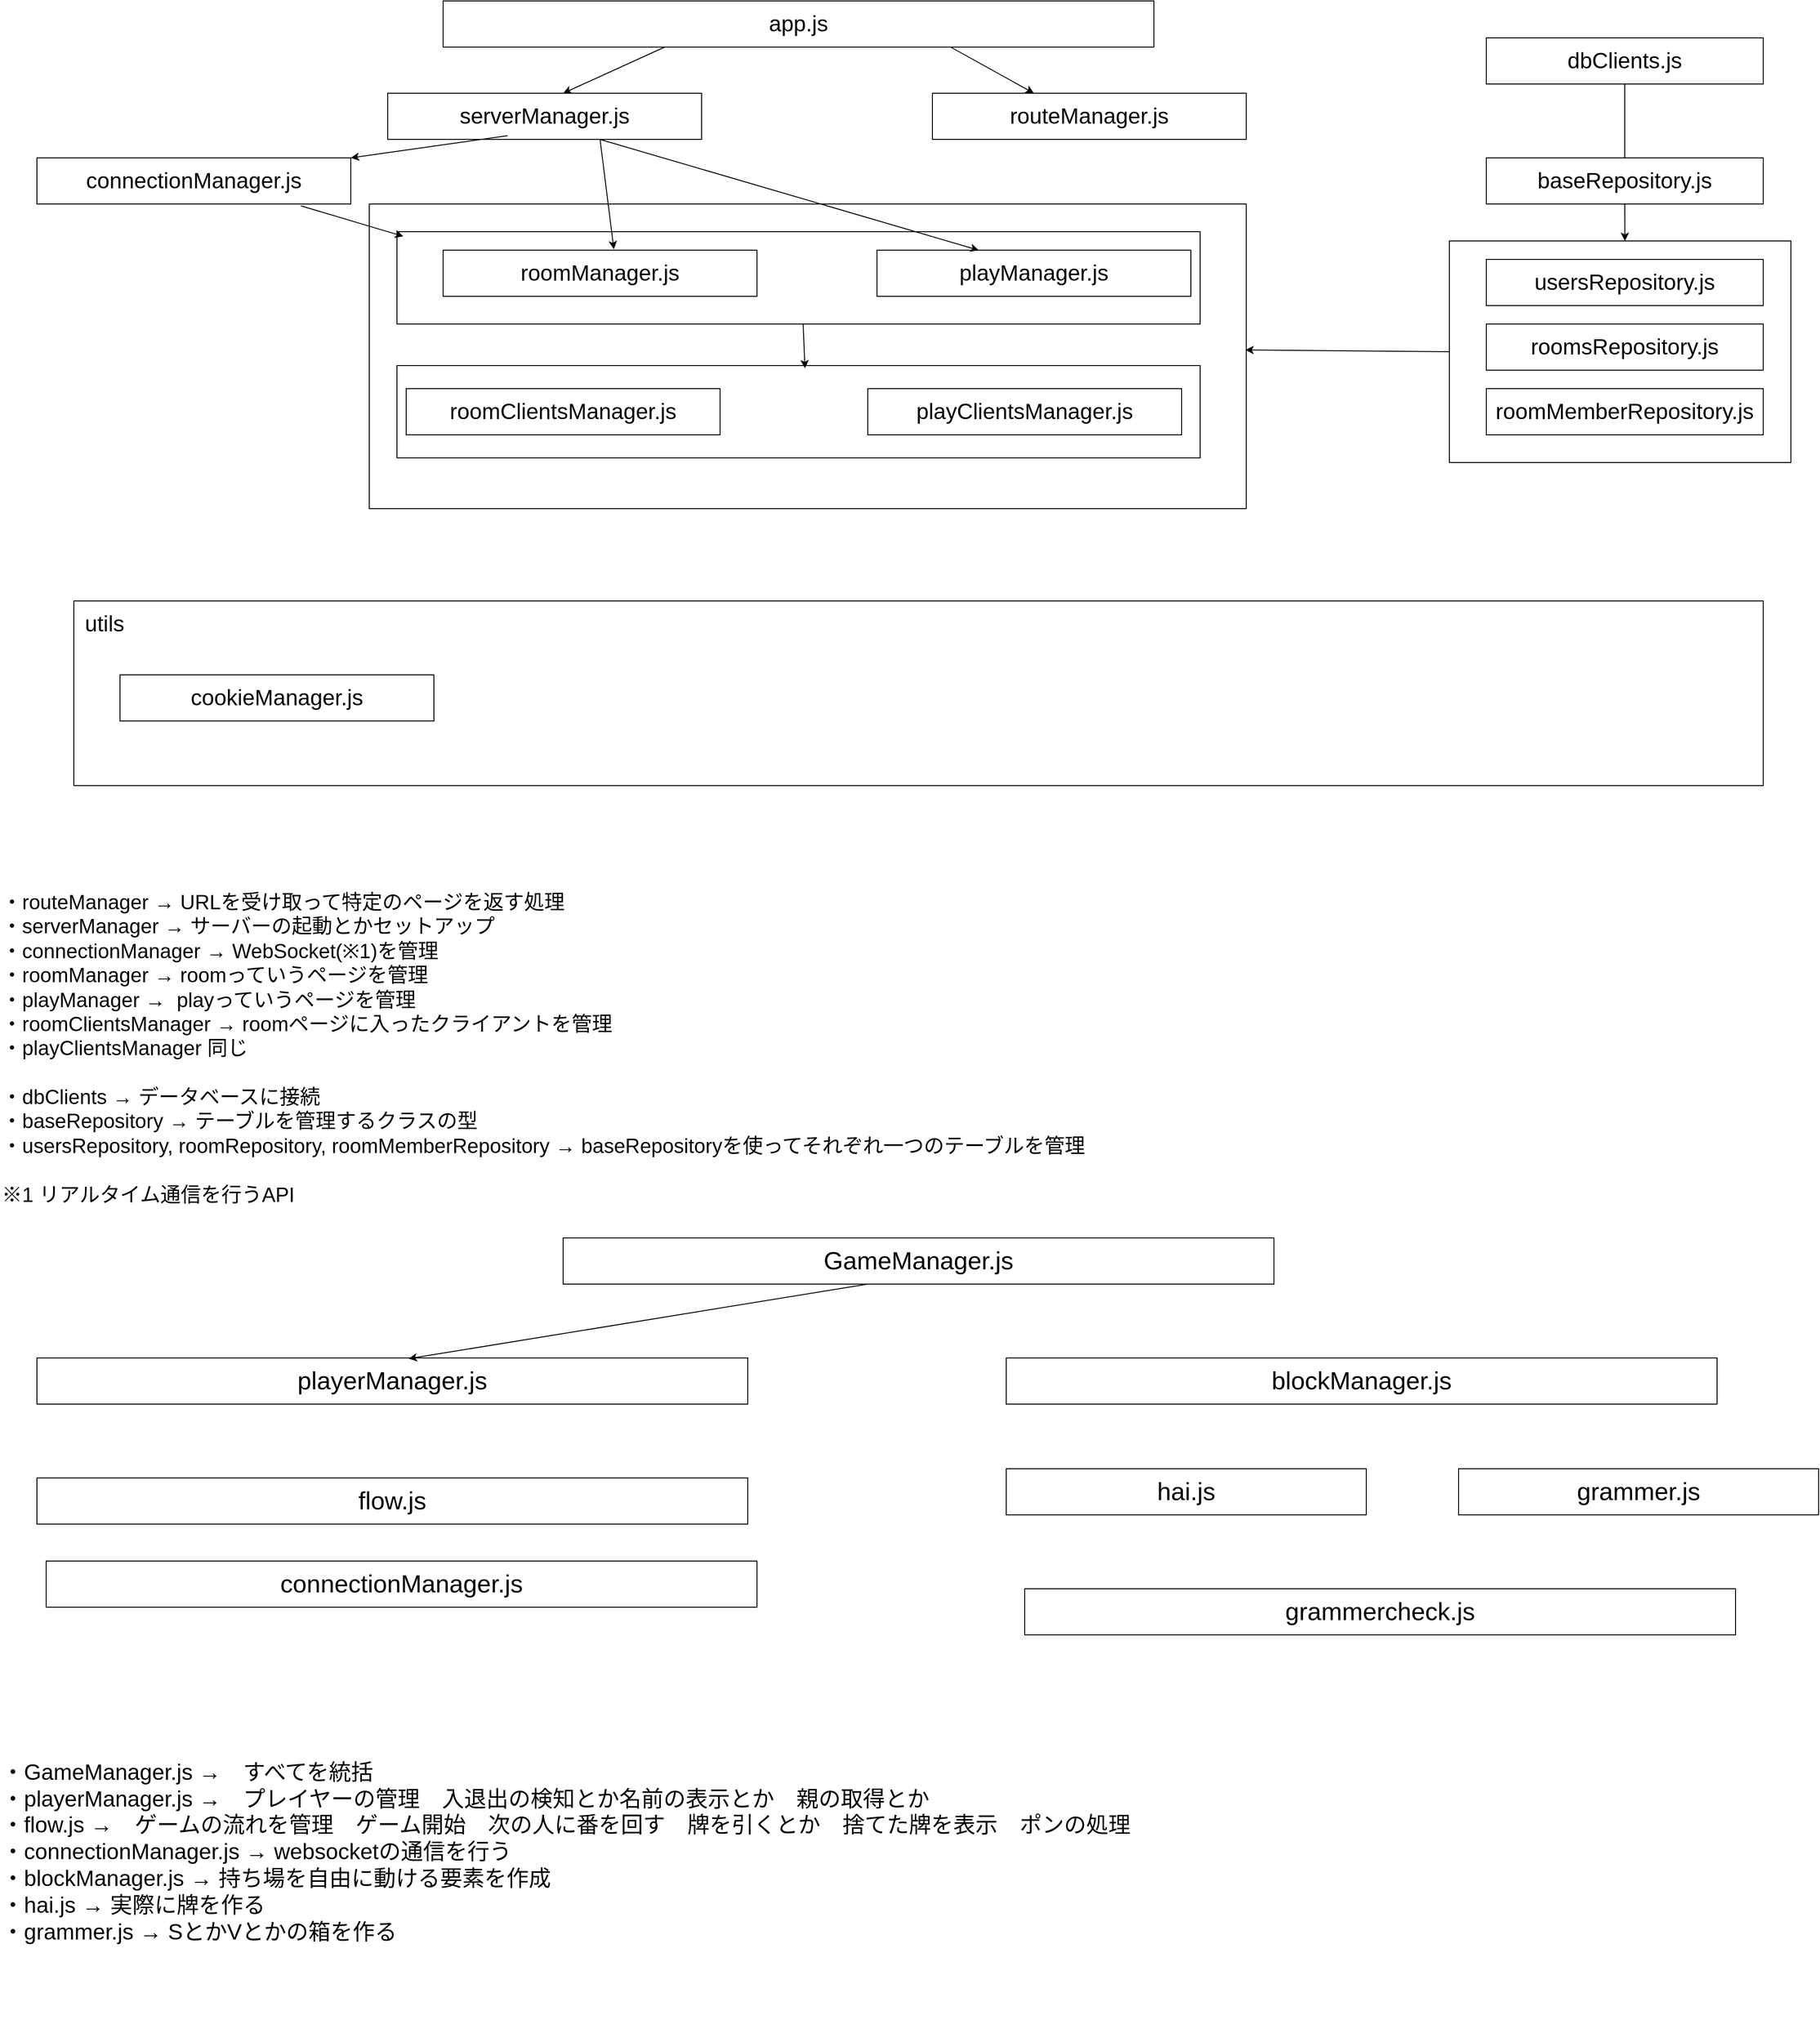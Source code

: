 <mxfile>
    <diagram name="ページ1" id="gwst1a2DxKdk7zVmhHp6">
        <mxGraphModel dx="2188" dy="924" grid="1" gridSize="10" guides="1" tooltips="1" connect="1" arrows="1" fold="1" page="1" pageScale="1" pageWidth="3300" pageHeight="4681" math="0" shadow="0">
            <root>
                <mxCell id="0"/>
                <mxCell id="1" parent="0"/>
                <mxCell id="VSUEKThK-QnD745A-PjU-35" value="" style="rounded=0;whiteSpace=wrap;html=1;" parent="1" vertex="1">
                    <mxGeometry x="500" y="240" width="950" height="330" as="geometry"/>
                </mxCell>
                <mxCell id="VSUEKThK-QnD745A-PjU-31" value="" style="rounded=0;whiteSpace=wrap;html=1;" parent="1" vertex="1">
                    <mxGeometry x="1670" y="280" width="370" height="240" as="geometry"/>
                </mxCell>
                <mxCell id="VSUEKThK-QnD745A-PjU-23" value="" style="rounded=0;whiteSpace=wrap;html=1;" parent="1" vertex="1">
                    <mxGeometry x="530" y="415" width="870" height="100" as="geometry"/>
                </mxCell>
                <mxCell id="VSUEKThK-QnD745A-PjU-18" value="" style="rounded=0;whiteSpace=wrap;html=1;" parent="1" vertex="1">
                    <mxGeometry x="530" y="270" width="870" height="100" as="geometry"/>
                </mxCell>
                <mxCell id="VSUEKThK-QnD745A-PjU-1" value="&lt;font style=&quot;font-size: 24px;&quot;&gt;app.js&lt;/font&gt;" style="rounded=0;whiteSpace=wrap;html=1;" parent="1" vertex="1">
                    <mxGeometry x="580" y="20" width="770" height="50" as="geometry"/>
                </mxCell>
                <mxCell id="VSUEKThK-QnD745A-PjU-2" value="&lt;span style=&quot;font-size: 24px;&quot;&gt;serverManager.js&lt;/span&gt;" style="rounded=0;whiteSpace=wrap;html=1;" parent="1" vertex="1">
                    <mxGeometry x="520" y="120" width="340" height="50" as="geometry"/>
                </mxCell>
                <mxCell id="VSUEKThK-QnD745A-PjU-3" value="&lt;span style=&quot;font-size: 24px;&quot;&gt;routeManager.js&lt;/span&gt;" style="rounded=0;whiteSpace=wrap;html=1;" parent="1" vertex="1">
                    <mxGeometry x="1110" y="120" width="340" height="50" as="geometry"/>
                </mxCell>
                <mxCell id="VSUEKThK-QnD745A-PjU-4" value="&lt;span style=&quot;font-size: 24px;&quot;&gt;connectionManager.js&lt;/span&gt;" style="rounded=0;whiteSpace=wrap;html=1;" parent="1" vertex="1">
                    <mxGeometry x="140" y="190" width="340" height="50" as="geometry"/>
                </mxCell>
                <mxCell id="VSUEKThK-QnD745A-PjU-5" value="&lt;span style=&quot;font-size: 24px;&quot;&gt;roomManager.js&lt;/span&gt;" style="rounded=0;whiteSpace=wrap;html=1;" parent="1" vertex="1">
                    <mxGeometry x="580" y="290" width="340" height="50" as="geometry"/>
                </mxCell>
                <mxCell id="VSUEKThK-QnD745A-PjU-10" value="&lt;span style=&quot;font-size: 24px;&quot;&gt;playManager.js&lt;/span&gt;" style="rounded=0;whiteSpace=wrap;html=1;" parent="1" vertex="1">
                    <mxGeometry x="1050" y="290" width="340" height="50" as="geometry"/>
                </mxCell>
                <mxCell id="VSUEKThK-QnD745A-PjU-12" value="" style="endArrow=classic;html=1;rounded=0;entryX=0.559;entryY=0;entryDx=0;entryDy=0;entryPerimeter=0;" parent="1" target="VSUEKThK-QnD745A-PjU-2" edge="1">
                    <mxGeometry width="50" height="50" relative="1" as="geometry">
                        <mxPoint x="820" y="70" as="sourcePoint"/>
                        <mxPoint x="770" y="130" as="targetPoint"/>
                    </mxGeometry>
                </mxCell>
                <mxCell id="VSUEKThK-QnD745A-PjU-14" value="" style="endArrow=classic;html=1;rounded=0;exitX=0.714;exitY=1;exitDx=0;exitDy=0;exitPerimeter=0;" parent="1" source="VSUEKThK-QnD745A-PjU-1" edge="1">
                    <mxGeometry width="50" height="50" relative="1" as="geometry">
                        <mxPoint x="1170" y="170" as="sourcePoint"/>
                        <mxPoint x="1220" y="120" as="targetPoint"/>
                    </mxGeometry>
                </mxCell>
                <mxCell id="VSUEKThK-QnD745A-PjU-15" value="" style="endArrow=classic;html=1;rounded=0;entryX=1;entryY=0;entryDx=0;entryDy=0;exitX=0.382;exitY=0.92;exitDx=0;exitDy=0;exitPerimeter=0;" parent="1" source="VSUEKThK-QnD745A-PjU-2" target="VSUEKThK-QnD745A-PjU-4" edge="1">
                    <mxGeometry width="50" height="50" relative="1" as="geometry">
                        <mxPoint x="740" y="520" as="sourcePoint"/>
                        <mxPoint x="790" y="470" as="targetPoint"/>
                    </mxGeometry>
                </mxCell>
                <mxCell id="VSUEKThK-QnD745A-PjU-16" value="" style="endArrow=classic;html=1;rounded=0;entryX=0.544;entryY=-0.02;entryDx=0;entryDy=0;entryPerimeter=0;" parent="1" target="VSUEKThK-QnD745A-PjU-5" edge="1">
                    <mxGeometry width="50" height="50" relative="1" as="geometry">
                        <mxPoint x="750" y="170" as="sourcePoint"/>
                        <mxPoint x="790" y="280" as="targetPoint"/>
                    </mxGeometry>
                </mxCell>
                <mxCell id="VSUEKThK-QnD745A-PjU-17" value="" style="endArrow=classic;html=1;rounded=0;entryX=0.324;entryY=0;entryDx=0;entryDy=0;entryPerimeter=0;exitX=0.676;exitY=1;exitDx=0;exitDy=0;exitPerimeter=0;" parent="1" source="VSUEKThK-QnD745A-PjU-2" target="VSUEKThK-QnD745A-PjU-10" edge="1">
                    <mxGeometry width="50" height="50" relative="1" as="geometry">
                        <mxPoint x="800" y="170" as="sourcePoint"/>
                        <mxPoint x="840" y="280" as="targetPoint"/>
                    </mxGeometry>
                </mxCell>
                <mxCell id="VSUEKThK-QnD745A-PjU-19" value="" style="endArrow=classic;html=1;rounded=0;exitX=0.841;exitY=1.04;exitDx=0;exitDy=0;exitPerimeter=0;entryX=0.008;entryY=0.05;entryDx=0;entryDy=0;entryPerimeter=0;" parent="1" source="VSUEKThK-QnD745A-PjU-4" target="VSUEKThK-QnD745A-PjU-18" edge="1">
                    <mxGeometry width="50" height="50" relative="1" as="geometry">
                        <mxPoint x="570" y="480" as="sourcePoint"/>
                        <mxPoint x="620" y="430" as="targetPoint"/>
                    </mxGeometry>
                </mxCell>
                <mxCell id="VSUEKThK-QnD745A-PjU-21" value="&lt;span style=&quot;font-size: 24px;&quot;&gt;roomClientsManager.js&lt;/span&gt;" style="rounded=0;whiteSpace=wrap;html=1;" parent="1" vertex="1">
                    <mxGeometry x="540" y="440" width="340" height="50" as="geometry"/>
                </mxCell>
                <mxCell id="VSUEKThK-QnD745A-PjU-22" value="&lt;span style=&quot;font-size: 24px;&quot;&gt;playClientsManager.js&lt;/span&gt;" style="rounded=0;whiteSpace=wrap;html=1;" parent="1" vertex="1">
                    <mxGeometry x="1040" y="440" width="340" height="50" as="geometry"/>
                </mxCell>
                <mxCell id="VSUEKThK-QnD745A-PjU-24" value="" style="endArrow=classic;html=1;rounded=0;entryX=0.508;entryY=0.03;entryDx=0;entryDy=0;entryPerimeter=0;" parent="1" target="VSUEKThK-QnD745A-PjU-23" edge="1">
                    <mxGeometry width="50" height="50" relative="1" as="geometry">
                        <mxPoint x="970" y="370" as="sourcePoint"/>
                        <mxPoint x="1020" y="320" as="targetPoint"/>
                    </mxGeometry>
                </mxCell>
                <mxCell id="VSUEKThK-QnD745A-PjU-25" value="&lt;font style=&quot;font-size: 24px;&quot;&gt;dbClients.js&lt;/font&gt;" style="rounded=0;whiteSpace=wrap;html=1;" parent="1" vertex="1">
                    <mxGeometry x="1710" y="60" width="300" height="50" as="geometry"/>
                </mxCell>
                <mxCell id="VSUEKThK-QnD745A-PjU-26" value="&lt;span style=&quot;font-size: 24px;&quot;&gt;baseRepository.js&lt;/span&gt;" style="rounded=0;whiteSpace=wrap;html=1;" parent="1" vertex="1">
                    <mxGeometry x="1710" y="190" width="300" height="50" as="geometry"/>
                </mxCell>
                <mxCell id="VSUEKThK-QnD745A-PjU-27" value="" style="endArrow=none;html=1;rounded=0;exitX=0.5;exitY=0;exitDx=0;exitDy=0;" parent="1" source="VSUEKThK-QnD745A-PjU-26" edge="1">
                    <mxGeometry width="50" height="50" relative="1" as="geometry">
                        <mxPoint x="1810" y="160" as="sourcePoint"/>
                        <mxPoint x="1860" y="110" as="targetPoint"/>
                    </mxGeometry>
                </mxCell>
                <mxCell id="VSUEKThK-QnD745A-PjU-28" value="&lt;span style=&quot;font-size: 24px;&quot;&gt;usersRepository.js&lt;/span&gt;" style="rounded=0;whiteSpace=wrap;html=1;" parent="1" vertex="1">
                    <mxGeometry x="1710" y="300" width="300" height="50" as="geometry"/>
                </mxCell>
                <mxCell id="VSUEKThK-QnD745A-PjU-29" value="&lt;span style=&quot;font-size: 24px;&quot;&gt;roomMemberRepository.js&lt;/span&gt;" style="rounded=0;whiteSpace=wrap;html=1;" parent="1" vertex="1">
                    <mxGeometry x="1710" y="440" width="300" height="50" as="geometry"/>
                </mxCell>
                <mxCell id="VSUEKThK-QnD745A-PjU-30" value="&lt;span style=&quot;font-size: 24px;&quot;&gt;roomsRepository.js&lt;/span&gt;" style="rounded=0;whiteSpace=wrap;html=1;" parent="1" vertex="1">
                    <mxGeometry x="1710" y="370" width="300" height="50" as="geometry"/>
                </mxCell>
                <mxCell id="VSUEKThK-QnD745A-PjU-32" value="" style="endArrow=classic;html=1;rounded=0;entryX=0.514;entryY=0;entryDx=0;entryDy=0;entryPerimeter=0;" parent="1" target="VSUEKThK-QnD745A-PjU-31" edge="1">
                    <mxGeometry width="50" height="50" relative="1" as="geometry">
                        <mxPoint x="1860" y="240" as="sourcePoint"/>
                        <mxPoint x="1910" y="190" as="targetPoint"/>
                    </mxGeometry>
                </mxCell>
                <mxCell id="VSUEKThK-QnD745A-PjU-36" value="" style="endArrow=classic;html=1;rounded=0;entryX=0.999;entryY=0.479;entryDx=0;entryDy=0;exitX=0;exitY=0.5;exitDx=0;exitDy=0;entryPerimeter=0;" parent="1" source="VSUEKThK-QnD745A-PjU-31" target="VSUEKThK-QnD745A-PjU-35" edge="1">
                    <mxGeometry width="50" height="50" relative="1" as="geometry">
                        <mxPoint x="1630" y="750" as="sourcePoint"/>
                        <mxPoint x="1680" y="700" as="targetPoint"/>
                    </mxGeometry>
                </mxCell>
                <mxCell id="VSUEKThK-QnD745A-PjU-37" value="" style="rounded=0;whiteSpace=wrap;html=1;" parent="1" vertex="1">
                    <mxGeometry x="180" y="670" width="1830" height="200" as="geometry"/>
                </mxCell>
                <mxCell id="VSUEKThK-QnD745A-PjU-38" value="utils" style="text;html=1;align=left;verticalAlign=middle;whiteSpace=wrap;rounded=0;fontSize=24;" parent="1" vertex="1">
                    <mxGeometry x="190" y="680" width="220" height="30" as="geometry"/>
                </mxCell>
                <mxCell id="VSUEKThK-QnD745A-PjU-40" value="&lt;span style=&quot;font-size: 24px;&quot;&gt;cookieManager.js&lt;/span&gt;" style="rounded=0;whiteSpace=wrap;html=1;" parent="1" vertex="1">
                    <mxGeometry x="230" y="750" width="340" height="50" as="geometry"/>
                </mxCell>
                <mxCell id="9IOTnyxZ-YVvT_nCl2b5-1" value="&lt;font style=&quot;font-size: 22px;&quot;&gt;・routeManager → URLを受け取って特定のページを返す処理&lt;/font&gt;&lt;div&gt;&lt;font style=&quot;font-size: 22px;&quot;&gt;・serverManager → サーバーの起動とかセットアップ&lt;/font&gt;&lt;/div&gt;&lt;div&gt;&lt;font style=&quot;font-size: 22px;&quot;&gt;・connectionManager → WebSocket(※1)を管理&lt;/font&gt;&lt;/div&gt;&lt;div&gt;&lt;font style=&quot;font-size: 22px;&quot;&gt;・roomManager → roomっていうページを管理&lt;/font&gt;&lt;/div&gt;&lt;div&gt;&lt;font style=&quot;font-size: 22px;&quot;&gt;・playManager →&amp;nbsp; playっていうページを管理&lt;/font&gt;&lt;/div&gt;&lt;div&gt;&lt;font style=&quot;font-size: 22px;&quot;&gt;・roomClientsManager → roomページに入ったクライアントを管理&lt;/font&gt;&lt;/div&gt;&lt;div&gt;&lt;font style=&quot;font-size: 22px;&quot;&gt;・playClientsManager 同じ&lt;/font&gt;&lt;/div&gt;&lt;div&gt;&lt;font style=&quot;font-size: 22px;&quot;&gt;&lt;br&gt;&lt;/font&gt;&lt;/div&gt;&lt;div&gt;&lt;font style=&quot;font-size: 22px;&quot;&gt;・dbClients → データベースに接続&lt;/font&gt;&lt;/div&gt;&lt;div&gt;&lt;font style=&quot;font-size: 22px;&quot;&gt;・baseRepository → テーブルを管理するクラスの型&lt;/font&gt;&lt;/div&gt;&lt;div&gt;&lt;font style=&quot;font-size: 22px;&quot;&gt;・usersRepository, roomRepository, roomMemberRepository → baseRepositoryを使ってそれぞれ一つのテーブルを管理&lt;/font&gt;&lt;/div&gt;&lt;div&gt;&lt;font style=&quot;font-size: 22px;&quot;&gt;&lt;br&gt;&lt;/font&gt;&lt;/div&gt;&lt;div&gt;&lt;span style=&quot;font-size: 22px;&quot;&gt;※1 リアルタイム通信を行うAPI&lt;/span&gt;&lt;/div&gt;" style="text;html=1;align=left;verticalAlign=middle;whiteSpace=wrap;rounded=0;" parent="1" vertex="1">
                    <mxGeometry x="100" y="890" width="1720" height="530" as="geometry"/>
                </mxCell>
                <mxCell id="s57Ek5u3isT1F0ClFr8g-1" value="&lt;font style=&quot;font-size: 27px;&quot;&gt;GameManager.js&lt;/font&gt;" style="rounded=0;whiteSpace=wrap;html=1;" parent="1" vertex="1">
                    <mxGeometry x="710" y="1360" width="770" height="50" as="geometry"/>
                </mxCell>
                <mxCell id="s57Ek5u3isT1F0ClFr8g-2" value="&lt;font style=&quot;font-size: 27px;&quot;&gt;playerManager.js&lt;/font&gt;" style="rounded=0;whiteSpace=wrap;html=1;" parent="1" vertex="1">
                    <mxGeometry x="140" y="1490" width="770" height="50" as="geometry"/>
                </mxCell>
                <mxCell id="s57Ek5u3isT1F0ClFr8g-3" value="&lt;font style=&quot;font-size: 27px;&quot;&gt;blockManager.js&lt;/font&gt;" style="rounded=0;whiteSpace=wrap;html=1;" parent="1" vertex="1">
                    <mxGeometry x="1190" y="1490" width="770" height="50" as="geometry"/>
                </mxCell>
                <mxCell id="s57Ek5u3isT1F0ClFr8g-4" value="&lt;font style=&quot;font-size: 27px;&quot;&gt;hai.js&lt;/font&gt;" style="rounded=0;whiteSpace=wrap;html=1;" parent="1" vertex="1">
                    <mxGeometry x="1190" y="1610" width="390" height="50" as="geometry"/>
                </mxCell>
                <mxCell id="s57Ek5u3isT1F0ClFr8g-5" value="&lt;font style=&quot;font-size: 27px;&quot;&gt;grammer.js&lt;/font&gt;" style="rounded=0;whiteSpace=wrap;html=1;" parent="1" vertex="1">
                    <mxGeometry x="1680" y="1610" width="390" height="50" as="geometry"/>
                </mxCell>
                <mxCell id="s57Ek5u3isT1F0ClFr8g-6" value="&lt;font style=&quot;font-size: 27px;&quot;&gt;flow.js&lt;/font&gt;" style="rounded=0;whiteSpace=wrap;html=1;" parent="1" vertex="1">
                    <mxGeometry x="140" y="1620" width="770" height="50" as="geometry"/>
                </mxCell>
                <mxCell id="s57Ek5u3isT1F0ClFr8g-7" value="&lt;font style=&quot;font-size: 27px;&quot;&gt;connectionManager.js&lt;/font&gt;" style="rounded=0;whiteSpace=wrap;html=1;" parent="1" vertex="1">
                    <mxGeometry x="150" y="1710" width="770" height="50" as="geometry"/>
                </mxCell>
                <mxCell id="2" value="" style="endArrow=classic;html=1;rounded=0;entryX=0.523;entryY=0.016;entryDx=0;entryDy=0;entryPerimeter=0;" parent="1" target="s57Ek5u3isT1F0ClFr8g-2" edge="1">
                    <mxGeometry width="50" height="50" relative="1" as="geometry">
                        <mxPoint x="1040" y="1410" as="sourcePoint"/>
                        <mxPoint x="930" y="1460" as="targetPoint"/>
                    </mxGeometry>
                </mxCell>
                <mxCell id="T6opjoUF-Snj-wVWMXmV-2" value="&lt;font style=&quot;font-size: 24px;&quot;&gt;・GameManager.js →　すべてを統括&lt;/font&gt;&lt;div&gt;&lt;font style=&quot;font-size: 24px;&quot;&gt;・playerManager.js →　プレイヤーの管理　入退出の検知とか名前の表示とか　親の取得とか&lt;/font&gt;&lt;/div&gt;&lt;div&gt;&lt;font style=&quot;font-size: 24px;&quot;&gt;・flow.js →　ゲームの流れを管理　ゲーム開始　次の人に番を回す　牌を引くとか　捨てた牌を表示　ポンの処理&lt;/font&gt;&lt;/div&gt;&lt;div&gt;&lt;font style=&quot;font-size: 24px;&quot;&gt;・connectionManager.js → websocketの通信を行う&lt;/font&gt;&lt;/div&gt;&lt;div&gt;&lt;font style=&quot;font-size: 24px;&quot;&gt;・blockManager.js → 持ち場を自由に動ける要素を作成&lt;/font&gt;&lt;/div&gt;&lt;div&gt;&lt;font style=&quot;font-size: 24px;&quot;&gt;・hai.js → 実際に牌を作る&lt;/font&gt;&lt;/div&gt;&lt;div&gt;&lt;font style=&quot;font-size: 24px;&quot;&gt;・grammer.js → SとかVとかの箱を作る&lt;/font&gt;&lt;/div&gt;" style="text;html=1;align=left;verticalAlign=middle;whiteSpace=wrap;rounded=0;" parent="1" vertex="1">
                    <mxGeometry x="100" y="1820" width="1540" height="410" as="geometry"/>
                </mxCell>
                <mxCell id="3" value="&lt;font style=&quot;font-size: 27px;&quot;&gt;grammercheck.js&lt;/font&gt;" style="rounded=0;whiteSpace=wrap;html=1;" vertex="1" parent="1">
                    <mxGeometry x="1210" y="1740" width="770" height="50" as="geometry"/>
                </mxCell>
            </root>
        </mxGraphModel>
    </diagram>
</mxfile>